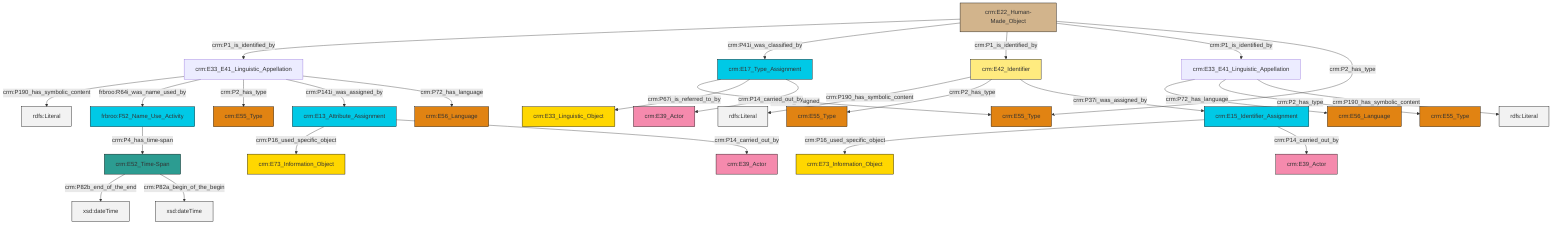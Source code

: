 graph TD
classDef Literal fill:#f2f2f2,stroke:#000000;
classDef CRM_Entity fill:#FFFFFF,stroke:#000000;
classDef Temporal_Entity fill:#00C9E6, stroke:#000000;
classDef Type fill:#E18312, stroke:#000000;
classDef Time-Span fill:#2C9C91, stroke:#000000;
classDef Appellation fill:#FFEB7F, stroke:#000000;
classDef Place fill:#008836, stroke:#000000;
classDef Persistent_Item fill:#B266B2, stroke:#000000;
classDef Conceptual_Object fill:#FFD700, stroke:#000000;
classDef Physical_Thing fill:#D2B48C, stroke:#000000;
classDef Actor fill:#f58aad, stroke:#000000;
classDef PC_Classes fill:#4ce600, stroke:#000000;
classDef Multi fill:#cccccc,stroke:#000000;

4["crm:E17_Type_Assignment"]:::Temporal_Entity -->|crm:P42_assigned| 5["crm:E55_Type"]:::Type
6["crm:E52_Time-Span"]:::Time-Span -->|crm:P82b_end_of_the_end| 7[xsd:dateTime]:::Literal
8["frbroo:F52_Name_Use_Activity"]:::Temporal_Entity -->|crm:P4_has_time-span| 6["crm:E52_Time-Span"]:::Time-Span
13["crm:E22_Human-Made_Object"]:::Physical_Thing -->|crm:P1_is_identified_by| 14["crm:E33_E41_Linguistic_Appellation"]:::Default
14["crm:E33_E41_Linguistic_Appellation"]:::Default -->|crm:P190_has_symbolic_content| 15[rdfs:Literal]:::Literal
16["crm:E33_E41_Linguistic_Appellation"]:::Default -->|crm:P72_has_language| 11["crm:E56_Language"]:::Type
18["crm:E42_Identifier"]:::Appellation -->|crm:P190_has_symbolic_content| 19[rdfs:Literal]:::Literal
13["crm:E22_Human-Made_Object"]:::Physical_Thing -->|crm:P41i_was_classified_by| 4["crm:E17_Type_Assignment"]:::Temporal_Entity
22["crm:E13_Attribute_Assignment"]:::Temporal_Entity -->|crm:P16_used_specific_object| 23["crm:E73_Information_Object"]:::Conceptual_Object
9["crm:E15_Identifier_Assignment"]:::Temporal_Entity -->|crm:P16_used_specific_object| 27["crm:E73_Information_Object"]:::Conceptual_Object
13["crm:E22_Human-Made_Object"]:::Physical_Thing -->|crm:P1_is_identified_by| 18["crm:E42_Identifier"]:::Appellation
13["crm:E22_Human-Made_Object"]:::Physical_Thing -->|crm:P1_is_identified_by| 16["crm:E33_E41_Linguistic_Appellation"]:::Default
4["crm:E17_Type_Assignment"]:::Temporal_Entity -->|crm:P67i_is_referred_to_by| 20["crm:E33_Linguistic_Object"]:::Conceptual_Object
13["crm:E22_Human-Made_Object"]:::Physical_Thing -->|crm:P2_has_type| 5["crm:E55_Type"]:::Type
16["crm:E33_E41_Linguistic_Appellation"]:::Default -->|crm:P2_has_type| 2["crm:E55_Type"]:::Type
14["crm:E33_E41_Linguistic_Appellation"]:::Default -->|frbroo:R64i_was_name_used_by| 8["frbroo:F52_Name_Use_Activity"]:::Temporal_Entity
22["crm:E13_Attribute_Assignment"]:::Temporal_Entity -->|crm:P14_carried_out_by| 28["crm:E39_Actor"]:::Actor
14["crm:E33_E41_Linguistic_Appellation"]:::Default -->|crm:P2_has_type| 31["crm:E55_Type"]:::Type
16["crm:E33_E41_Linguistic_Appellation"]:::Default -->|crm:P190_has_symbolic_content| 35[rdfs:Literal]:::Literal
6["crm:E52_Time-Span"]:::Time-Span -->|crm:P82a_begin_of_the_begin| 37[xsd:dateTime]:::Literal
18["crm:E42_Identifier"]:::Appellation -->|crm:P2_has_type| 0["crm:E55_Type"]:::Type
18["crm:E42_Identifier"]:::Appellation -->|crm:P37i_was_assigned_by| 9["crm:E15_Identifier_Assignment"]:::Temporal_Entity
9["crm:E15_Identifier_Assignment"]:::Temporal_Entity -->|crm:P14_carried_out_by| 24["crm:E39_Actor"]:::Actor
4["crm:E17_Type_Assignment"]:::Temporal_Entity -->|crm:P14_carried_out_by| 43["crm:E39_Actor"]:::Actor
14["crm:E33_E41_Linguistic_Appellation"]:::Default -->|crm:P141i_was_assigned_by| 22["crm:E13_Attribute_Assignment"]:::Temporal_Entity
14["crm:E33_E41_Linguistic_Appellation"]:::Default -->|crm:P72_has_language| 33["crm:E56_Language"]:::Type